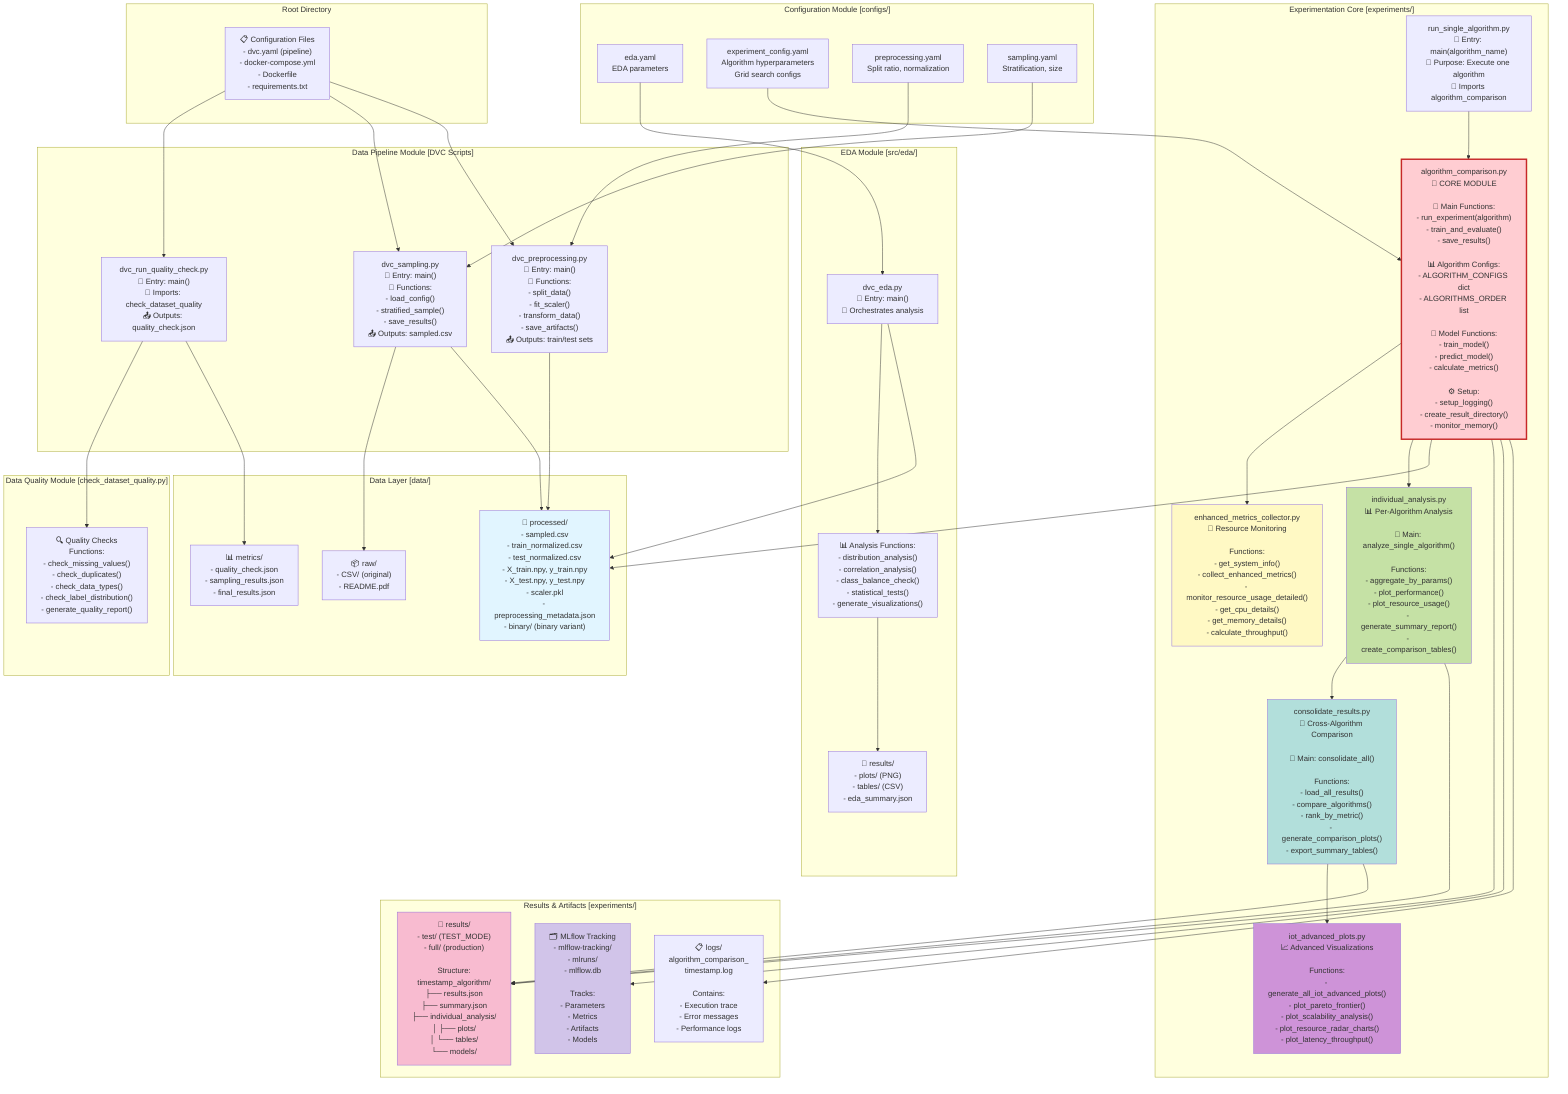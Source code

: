 %% ========================================
%% Diagrama 7A: Estrutura de Código - Visão Geral de Módulos
%% Formato: Mermaid (C4 Component-style)
%% Mostra módulos, responsabilidades e dependências
%% ========================================

graph TB
    subgraph "Root Directory"
        ROOT_CONFIG["📋 Configuration Files<br/>- dvc.yaml (pipeline)<br/>- docker-compose.yml<br/>- Dockerfile<br/>- requirements.txt"]
    end
    
    subgraph "Configuration Module [configs/]"
        CONFIG_EDA["eda.yaml<br/>EDA parameters"]
        CONFIG_EXP["experiment_config.yaml<br/>Algorithm hyperparameters<br/>Grid search configs"]
        CONFIG_PRE["preprocessing.yaml<br/>Split ratio, normalization"]
        CONFIG_SAMP["sampling.yaml<br/>Stratification, size"]
    end
    
    subgraph "Data Pipeline Module [DVC Scripts]"
        DVC_QUALITY["dvc_run_quality_check.py<br/>📌 Entry: main()<br/>🔧 Imports: check_dataset_quality<br/>📤 Outputs: quality_check.json"]
        
        DVC_SAMPLE["dvc_sampling.py<br/>📌 Entry: main()<br/>🔧 Functions:<br/>  - load_config()<br/>  - stratified_sample()<br/>  - save_results()<br/>📤 Outputs: sampled.csv"]
        
        DVC_PREPROC["dvc_preprocessing.py<br/>📌 Entry: main()<br/>🔧 Functions:<br/>  - split_data()<br/>  - fit_scaler()<br/>  - transform_data()<br/>  - save_artifacts()<br/>📤 Outputs: train/test sets"]
    end
    
    subgraph "Data Quality Module [check_dataset_quality.py]"
        QUALITY_FUNC["🔍 Quality Checks<br/>Functions:<br/>- check_missing_values()<br/>- check_duplicates()<br/>- check_data_types()<br/>- check_label_distribution()<br/>- generate_quality_report()"]
    end
    
    subgraph "EDA Module [src/eda/]"
        EDA_MAIN["dvc_eda.py<br/>📌 Entry: main()<br/>🔧 Orchestrates analysis"]
        
        EDA_FUNCS["📊 Analysis Functions:<br/>- distribution_analysis()<br/>- correlation_analysis()<br/>- class_balance_check()<br/>- statistical_tests()<br/>- generate_visualizations()"]
        
        EDA_OUT["📁 results/<br/>- plots/ (PNG)<br/>- tables/ (CSV)<br/>- eda_summary.json"]
        
        EDA_MAIN --> EDA_FUNCS
        EDA_FUNCS --> EDA_OUT
    end
    
    subgraph "Experimentation Core [experiments/]"
        direction TB
        
        RUN_SINGLE["run_single_algorithm.py<br/>📌 Entry: main(algorithm_name)<br/>🎯 Purpose: Execute one algorithm<br/>🔧 Imports algorithm_comparison"]
        
        ALGO_COMP["algorithm_comparison.py<br/>🧠 CORE MODULE<br/><br/>📌 Main Functions:<br/>- run_experiment(algorithm)<br/>- train_and_evaluate()<br/>- save_results()<br/><br/>📊 Algorithm Configs:<br/>- ALGORITHM_CONFIGS dict<br/>- ALGORITHMS_ORDER list<br/><br/>🤖 Model Functions:<br/>- train_model()<br/>- predict_model()<br/>- calculate_metrics()<br/><br/>⚙️ Setup:<br/>- setup_logging()<br/>- create_result_directory()<br/>- monitor_memory()"]
        
        METRICS_COL["enhanced_metrics_collector.py<br/>📏 Resource Monitoring<br/><br/>Functions:<br/>- get_system_info()<br/>- collect_enhanced_metrics()<br/>- monitor_resource_usage_detailed()<br/>- get_cpu_details()<br/>- get_memory_details()<br/>- calculate_throughput()"]
        
        INDIVIDUAL["individual_analysis.py<br/>📊 Per-Algorithm Analysis<br/><br/>📌 Main: analyze_single_algorithm()<br/><br/>Functions:<br/>- aggregate_by_params()<br/>- plot_performance()<br/>- plot_resource_usage()<br/>- generate_summary_report()<br/>- create_comparison_tables()"]
        
        CONSOLIDATE["consolidate_results.py<br/>🔗 Cross-Algorithm Comparison<br/><br/>📌 Main: consolidate_all()<br/><br/>Functions:<br/>- load_all_results()<br/>- compare_algorithms()<br/>- rank_by_metric()<br/>- generate_comparison_plots()<br/>- export_summary_tables()"]
        
        ADVANCED_PLOTS["iot_advanced_plots.py<br/>📈 Advanced Visualizations<br/><br/>Functions:<br/>- generate_all_iot_advanced_plots()<br/>- plot_pareto_frontier()<br/>- plot_scalability_analysis()<br/>- plot_resource_radar_charts()<br/>- plot_latency_throughput()"]
        
        RUN_SINGLE --> ALGO_COMP
        ALGO_COMP --> METRICS_COL
        ALGO_COMP --> INDIVIDUAL
        INDIVIDUAL --> CONSOLIDATE
        CONSOLIDATE --> ADVANCED_PLOTS
    end
    
    subgraph "Data Layer [data/]"
        direction LR
        
        RAW_DATA["📦 raw/<br/>- CSV/ (original)<br/>- README.pdf"]
        
        PROCESSED["💾 processed/<br/>- sampled.csv<br/>- train_normalized.csv<br/>- test_normalized.csv<br/>- X_train.npy, y_train.npy<br/>- X_test.npy, y_test.npy<br/>- scaler.pkl<br/>- preprocessing_metadata.json<br/>- binary/ (binary variant)"]
        
        METRICS_DATA["📊 metrics/<br/>- quality_check.json<br/>- sampling_results.json<br/>- final_results.json"]
    end
    
    subgraph "Results & Artifacts [experiments/]"
        direction LR
        
        RESULTS_DIR["📁 results/<br/>- test/ (TEST_MODE)<br/>- full/ (production)<br/><br/>Structure:<br/>timestamp_algorithm/<br/>  ├── results.json<br/>  ├── summary.json<br/>  ├── individual_analysis/<br/>  │   ├── plots/<br/>  │   └── tables/<br/>  └── models/"]
        
        MLFLOW_DIR["🗂️ MLflow Tracking<br/>- mlflow-tracking/<br/>- mlruns/<br/>- mlflow.db<br/><br/>Tracks:<br/>- Parameters<br/>- Metrics<br/>- Artifacts<br/>- Models"]
        
        LOGS["📋 logs/<br/>algorithm_comparison_<br/>  timestamp.log<br/><br/>Contains:<br/>- Execution trace<br/>- Error messages<br/>- Performance logs"]
    end
    
    %% Dependencies
    ROOT_CONFIG --> DVC_QUALITY
    ROOT_CONFIG --> DVC_SAMPLE
    ROOT_CONFIG --> DVC_PREPROC
    
    CONFIG_SAMP --> DVC_SAMPLE
    CONFIG_PRE --> DVC_PREPROC
    CONFIG_EDA --> EDA_MAIN
    CONFIG_EXP --> ALGO_COMP
    
    DVC_QUALITY --> QUALITY_FUNC
    DVC_QUALITY --> METRICS_DATA
    
    DVC_SAMPLE --> RAW_DATA
    DVC_SAMPLE --> PROCESSED
    
    DVC_PREPROC --> PROCESSED
    
    EDA_MAIN --> PROCESSED
    
    ALGO_COMP --> PROCESSED
    ALGO_COMP --> RESULTS_DIR
    ALGO_COMP --> MLFLOW_DIR
    ALGO_COMP --> LOGS
    
    INDIVIDUAL --> RESULTS_DIR
    CONSOLIDATE --> RESULTS_DIR
    
    %% Styling
    style ALGO_COMP fill:#ffcdd2,stroke:#c62828,stroke-width:3px
    style METRICS_COL fill:#fff9c4
    style INDIVIDUAL fill:#c5e1a5
    style CONSOLIDATE fill:#b2dfdb
    style ADVANCED_PLOTS fill:#ce93d8
    style PROCESSED fill:#e1f5ff
    style RESULTS_DIR fill:#f8bbd0
    style MLFLOW_DIR fill:#d1c4e9